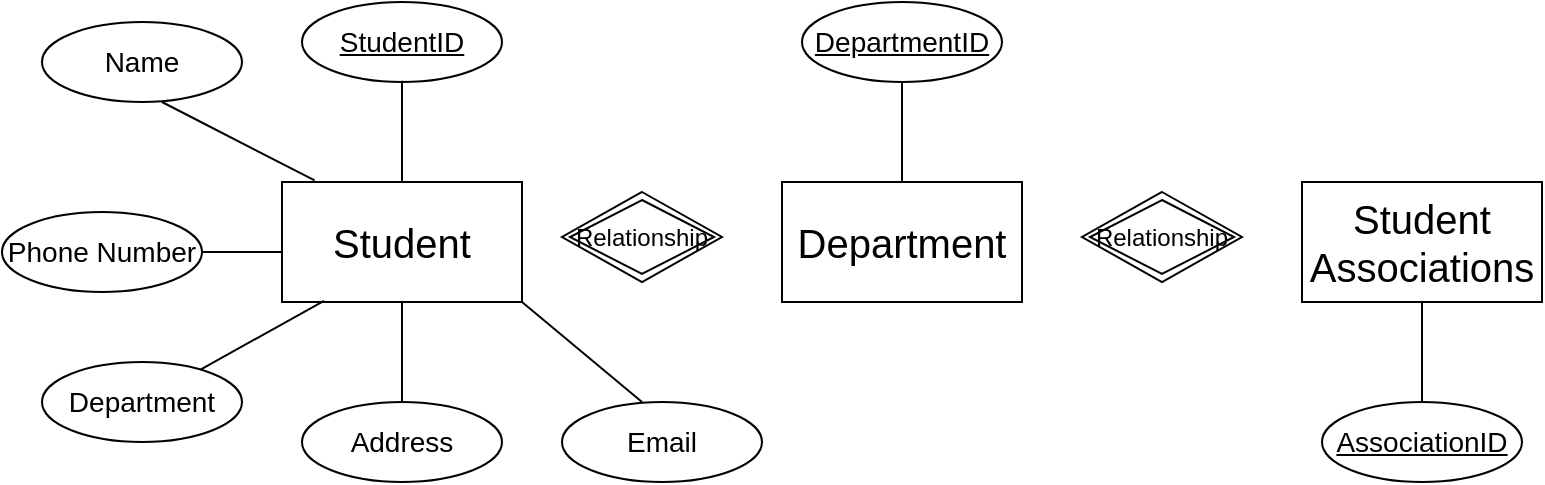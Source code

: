 <mxfile version="23.0.1" type="github">
  <diagram id="R2lEEEUBdFMjLlhIrx00" name="Page-1">
    <mxGraphModel dx="3000" dy="1491" grid="1" gridSize="10" guides="1" tooltips="1" connect="1" arrows="1" fold="1" page="1" pageScale="1" pageWidth="850" pageHeight="1100" math="0" shadow="0" extFonts="Permanent Marker^https://fonts.googleapis.com/css?family=Permanent+Marker">
      <root>
        <mxCell id="0" />
        <mxCell id="1" parent="0" />
        <mxCell id="WwbmemKOzumnjT9AlU_P-1" value="Student" style="rounded=0;whiteSpace=wrap;html=1;fontSize=20;" vertex="1" parent="1">
          <mxGeometry x="160" y="250" width="120" height="60" as="geometry" />
        </mxCell>
        <mxCell id="WwbmemKOzumnjT9AlU_P-2" value="Department" style="rounded=0;whiteSpace=wrap;html=1;fontSize=20;" vertex="1" parent="1">
          <mxGeometry x="410" y="250" width="120" height="60" as="geometry" />
        </mxCell>
        <mxCell id="WwbmemKOzumnjT9AlU_P-3" value="Student Associations" style="rounded=0;whiteSpace=wrap;html=1;fontSize=20;" vertex="1" parent="1">
          <mxGeometry x="670" y="250" width="120" height="60" as="geometry" />
        </mxCell>
        <mxCell id="WwbmemKOzumnjT9AlU_P-4" value="StudentID" style="ellipse;whiteSpace=wrap;html=1;align=center;fontSize=14;fontStyle=4" vertex="1" parent="1">
          <mxGeometry x="170" y="160" width="100" height="40" as="geometry" />
        </mxCell>
        <mxCell id="WwbmemKOzumnjT9AlU_P-5" value="Name" style="ellipse;whiteSpace=wrap;html=1;align=center;fontSize=14;" vertex="1" parent="1">
          <mxGeometry x="40" y="170" width="100" height="40" as="geometry" />
        </mxCell>
        <mxCell id="WwbmemKOzumnjT9AlU_P-6" value="Phone Number" style="ellipse;whiteSpace=wrap;html=1;align=center;fontSize=14;" vertex="1" parent="1">
          <mxGeometry x="20" y="265" width="100" height="40" as="geometry" />
        </mxCell>
        <mxCell id="WwbmemKOzumnjT9AlU_P-7" value="Department" style="ellipse;whiteSpace=wrap;html=1;align=center;fontSize=14;" vertex="1" parent="1">
          <mxGeometry x="40" y="340" width="100" height="40" as="geometry" />
        </mxCell>
        <mxCell id="WwbmemKOzumnjT9AlU_P-8" value="Address" style="ellipse;whiteSpace=wrap;html=1;align=center;fontSize=14;" vertex="1" parent="1">
          <mxGeometry x="170" y="360" width="100" height="40" as="geometry" />
        </mxCell>
        <mxCell id="WwbmemKOzumnjT9AlU_P-9" value="AssociationID" style="ellipse;whiteSpace=wrap;html=1;align=center;fontSize=14;fontStyle=4" vertex="1" parent="1">
          <mxGeometry x="680" y="360" width="100" height="40" as="geometry" />
        </mxCell>
        <mxCell id="WwbmemKOzumnjT9AlU_P-10" value="DepartmentID" style="ellipse;whiteSpace=wrap;html=1;align=center;fontStyle=4;fontSize=14;" vertex="1" parent="1">
          <mxGeometry x="420" y="160" width="100" height="40" as="geometry" />
        </mxCell>
        <mxCell id="WwbmemKOzumnjT9AlU_P-11" value="" style="line;strokeWidth=1;rotatable=0;dashed=0;labelPosition=right;align=left;verticalAlign=middle;spacingTop=0;spacingLeft=6;points=[];portConstraint=eastwest;" vertex="1" parent="1">
          <mxGeometry x="120" y="280" width="40" height="10" as="geometry" />
        </mxCell>
        <mxCell id="WwbmemKOzumnjT9AlU_P-13" value="" style="endArrow=none;html=1;rounded=0;exitX=0.175;exitY=0.991;exitDx=0;exitDy=0;exitPerimeter=0;" edge="1" parent="1" source="WwbmemKOzumnjT9AlU_P-1" target="WwbmemKOzumnjT9AlU_P-7">
          <mxGeometry relative="1" as="geometry">
            <mxPoint x="190" y="390" as="sourcePoint" />
            <mxPoint x="130" y="350" as="targetPoint" />
          </mxGeometry>
        </mxCell>
        <mxCell id="WwbmemKOzumnjT9AlU_P-15" value="" style="endArrow=none;html=1;rounded=0;entryX=0.136;entryY=-0.013;entryDx=0;entryDy=0;entryPerimeter=0;" edge="1" parent="1" target="WwbmemKOzumnjT9AlU_P-1">
          <mxGeometry relative="1" as="geometry">
            <mxPoint x="100" y="210" as="sourcePoint" />
            <mxPoint x="260" y="210" as="targetPoint" />
          </mxGeometry>
        </mxCell>
        <mxCell id="WwbmemKOzumnjT9AlU_P-16" value="" style="endArrow=none;html=1;rounded=0;entryX=0.5;entryY=0;entryDx=0;entryDy=0;" edge="1" parent="1" target="WwbmemKOzumnjT9AlU_P-8">
          <mxGeometry relative="1" as="geometry">
            <mxPoint x="220" y="310" as="sourcePoint" />
            <mxPoint x="380" y="310" as="targetPoint" />
          </mxGeometry>
        </mxCell>
        <mxCell id="WwbmemKOzumnjT9AlU_P-17" value="" style="endArrow=none;html=1;rounded=0;entryX=0.5;entryY=0;entryDx=0;entryDy=0;" edge="1" parent="1" target="WwbmemKOzumnjT9AlU_P-1">
          <mxGeometry relative="1" as="geometry">
            <mxPoint x="220" y="199.41" as="sourcePoint" />
            <mxPoint x="380" y="199.41" as="targetPoint" />
          </mxGeometry>
        </mxCell>
        <mxCell id="WwbmemKOzumnjT9AlU_P-18" value="" style="endArrow=none;html=1;rounded=0;entryX=0.5;entryY=0;entryDx=0;entryDy=0;" edge="1" parent="1" target="WwbmemKOzumnjT9AlU_P-2">
          <mxGeometry relative="1" as="geometry">
            <mxPoint x="470" y="200" as="sourcePoint" />
            <mxPoint x="630" y="200" as="targetPoint" />
          </mxGeometry>
        </mxCell>
        <mxCell id="WwbmemKOzumnjT9AlU_P-19" value="" style="endArrow=none;html=1;rounded=0;exitX=0.5;exitY=0;exitDx=0;exitDy=0;" edge="1" parent="1" source="WwbmemKOzumnjT9AlU_P-9">
          <mxGeometry relative="1" as="geometry">
            <mxPoint x="730" y="350" as="sourcePoint" />
            <mxPoint x="730" y="310" as="targetPoint" />
          </mxGeometry>
        </mxCell>
        <mxCell id="WwbmemKOzumnjT9AlU_P-21" value="Relationship" style="shape=rhombus;double=1;perimeter=rhombusPerimeter;whiteSpace=wrap;html=1;align=center;" vertex="1" parent="1">
          <mxGeometry x="560" y="255" width="80" height="45" as="geometry" />
        </mxCell>
        <mxCell id="WwbmemKOzumnjT9AlU_P-22" value="Relationship" style="shape=rhombus;double=1;perimeter=rhombusPerimeter;whiteSpace=wrap;html=1;align=center;" vertex="1" parent="1">
          <mxGeometry x="300" y="255" width="80" height="45" as="geometry" />
        </mxCell>
        <mxCell id="WwbmemKOzumnjT9AlU_P-24" value="" style="endArrow=none;html=1;rounded=0;entryX=0.5;entryY=0;entryDx=0;entryDy=0;exitX=1;exitY=1;exitDx=0;exitDy=0;" edge="1" parent="1" source="WwbmemKOzumnjT9AlU_P-1">
          <mxGeometry relative="1" as="geometry">
            <mxPoint x="280" y="260" as="sourcePoint" />
            <mxPoint x="340" y="360" as="targetPoint" />
          </mxGeometry>
        </mxCell>
        <mxCell id="WwbmemKOzumnjT9AlU_P-25" value="Email" style="ellipse;whiteSpace=wrap;html=1;align=center;fontSize=14;" vertex="1" parent="1">
          <mxGeometry x="300" y="360" width="100" height="40" as="geometry" />
        </mxCell>
      </root>
    </mxGraphModel>
  </diagram>
</mxfile>
